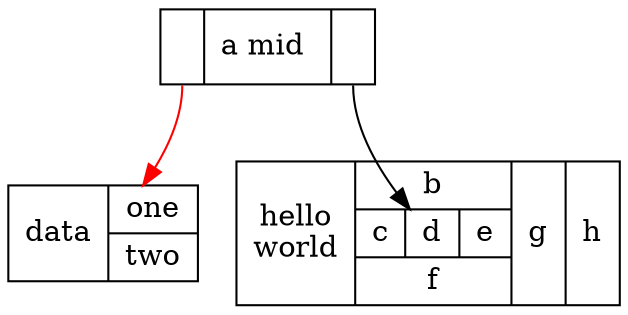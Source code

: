 digraph structs {
	node [shape=record];
	struct1 [shape=record,label="<f0> |<f1>a\ mid |<f2> "];
	struct2 [shape=record,label="data|{<f0> one|<f1> two}"];
	struct3 [shape=record,label="hello\nworld |{ <f0>b |{c|<here> d|e}| f}| g | h"];
	struct1:<f0> -> struct2 [color=red];
	//struct1:<f2> -> struct3:<here>;
	struct1:f2 -> struct3:here;
    }
